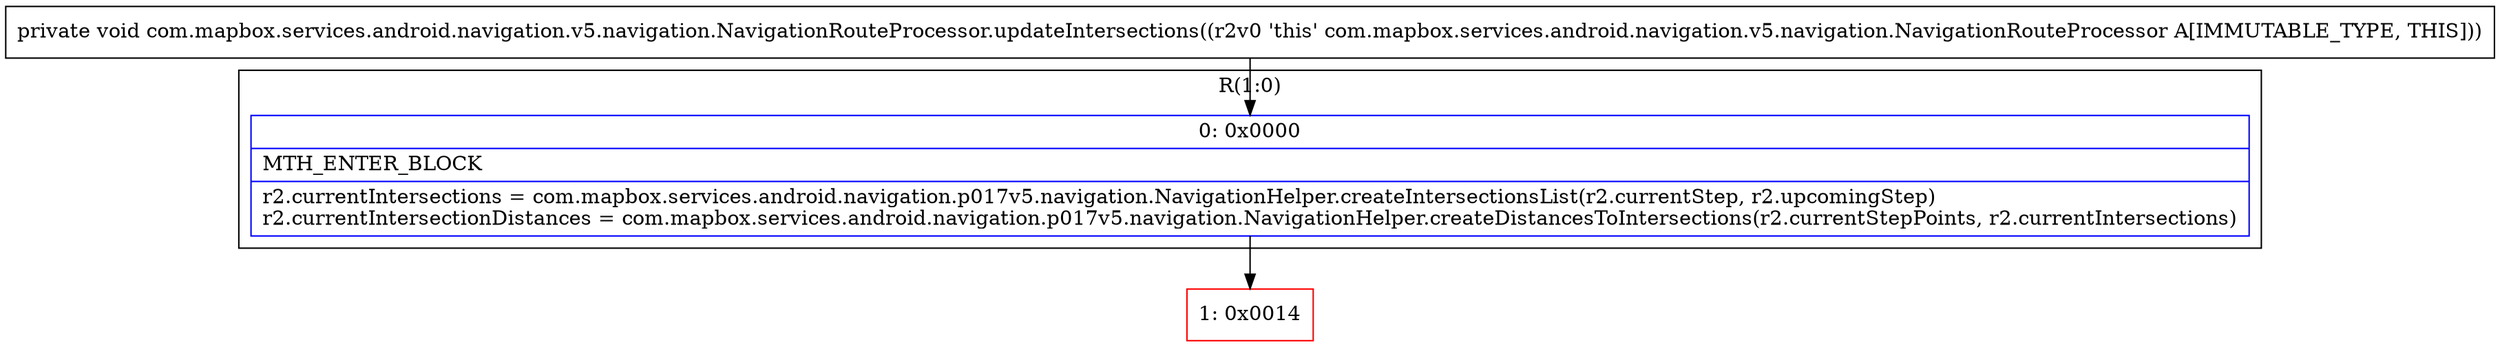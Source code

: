 digraph "CFG forcom.mapbox.services.android.navigation.v5.navigation.NavigationRouteProcessor.updateIntersections()V" {
subgraph cluster_Region_1740858991 {
label = "R(1:0)";
node [shape=record,color=blue];
Node_0 [shape=record,label="{0\:\ 0x0000|MTH_ENTER_BLOCK\l|r2.currentIntersections = com.mapbox.services.android.navigation.p017v5.navigation.NavigationHelper.createIntersectionsList(r2.currentStep, r2.upcomingStep)\lr2.currentIntersectionDistances = com.mapbox.services.android.navigation.p017v5.navigation.NavigationHelper.createDistancesToIntersections(r2.currentStepPoints, r2.currentIntersections)\l}"];
}
Node_1 [shape=record,color=red,label="{1\:\ 0x0014}"];
MethodNode[shape=record,label="{private void com.mapbox.services.android.navigation.v5.navigation.NavigationRouteProcessor.updateIntersections((r2v0 'this' com.mapbox.services.android.navigation.v5.navigation.NavigationRouteProcessor A[IMMUTABLE_TYPE, THIS])) }"];
MethodNode -> Node_0;
Node_0 -> Node_1;
}

